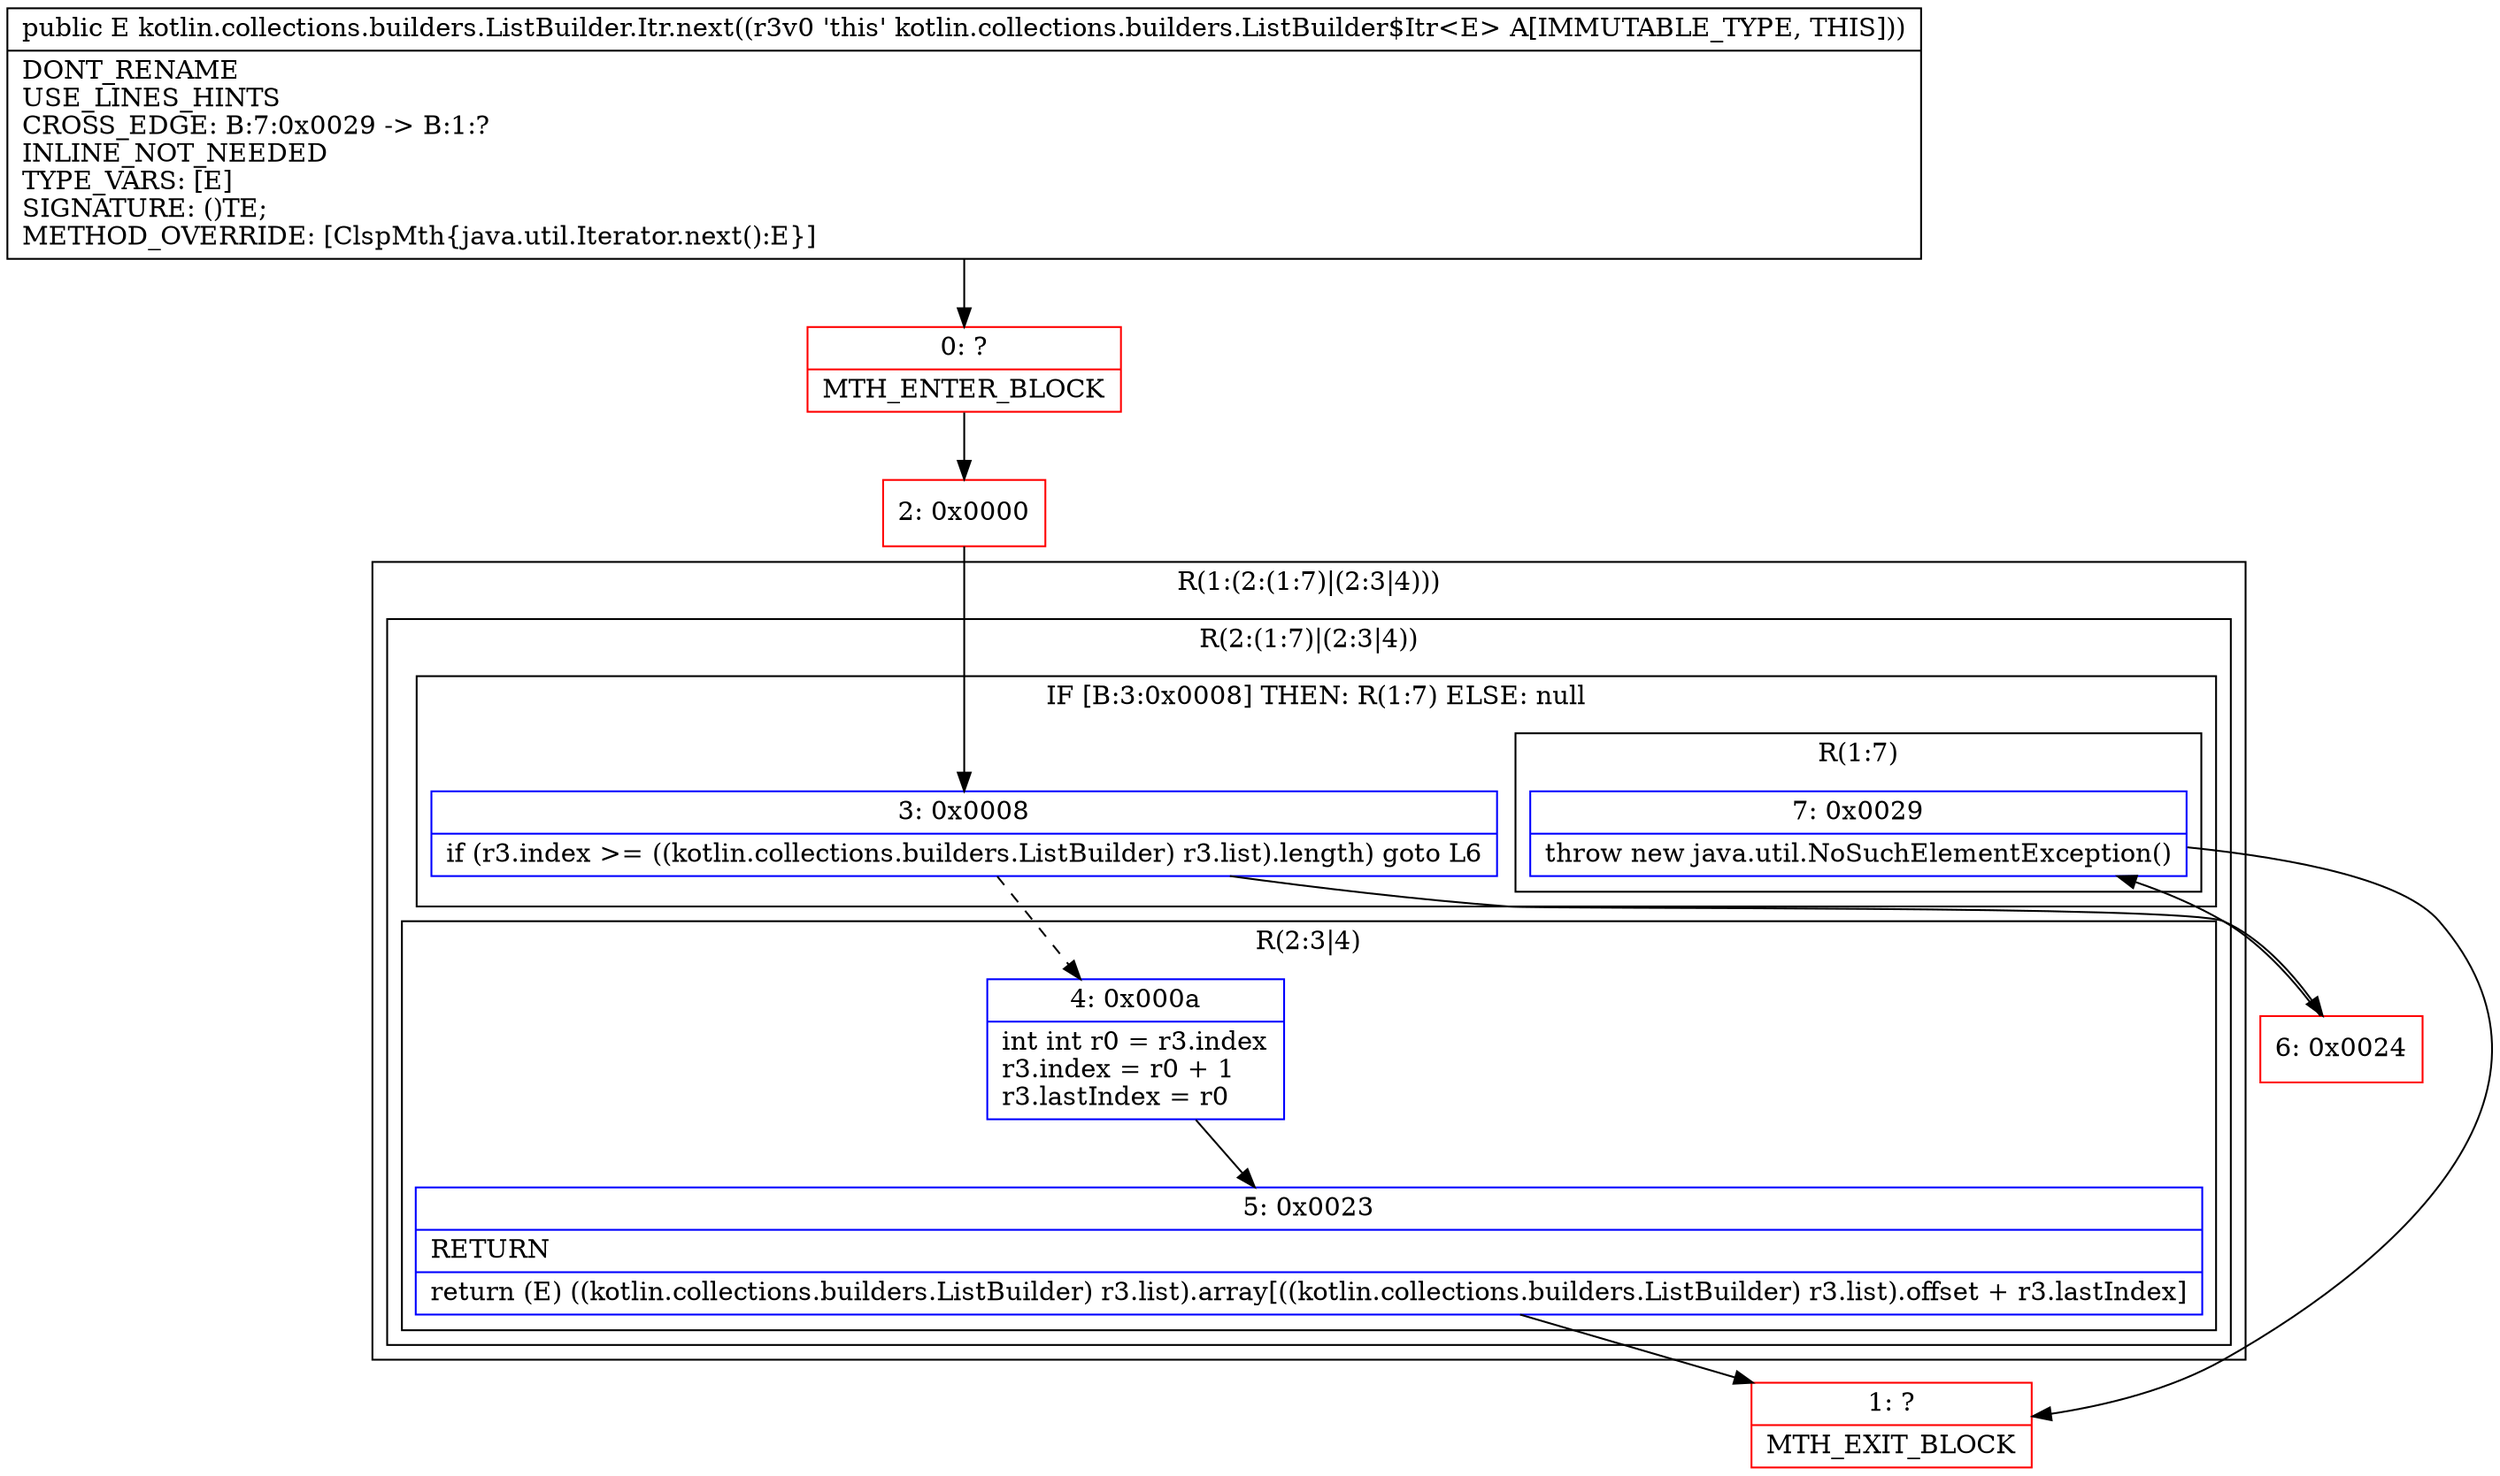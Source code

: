 digraph "CFG forkotlin.collections.builders.ListBuilder.Itr.next()Ljava\/lang\/Object;" {
subgraph cluster_Region_86657318 {
label = "R(1:(2:(1:7)|(2:3|4)))";
node [shape=record,color=blue];
subgraph cluster_Region_2022599658 {
label = "R(2:(1:7)|(2:3|4))";
node [shape=record,color=blue];
subgraph cluster_IfRegion_1339564336 {
label = "IF [B:3:0x0008] THEN: R(1:7) ELSE: null";
node [shape=record,color=blue];
Node_3 [shape=record,label="{3\:\ 0x0008|if (r3.index \>= ((kotlin.collections.builders.ListBuilder) r3.list).length) goto L6\l}"];
subgraph cluster_Region_1881584788 {
label = "R(1:7)";
node [shape=record,color=blue];
Node_7 [shape=record,label="{7\:\ 0x0029|throw new java.util.NoSuchElementException()\l}"];
}
}
subgraph cluster_Region_1004318258 {
label = "R(2:3|4)";
node [shape=record,color=blue];
Node_4 [shape=record,label="{4\:\ 0x000a|int int r0 = r3.index\lr3.index = r0 + 1\lr3.lastIndex = r0\l}"];
Node_5 [shape=record,label="{5\:\ 0x0023|RETURN\l|return (E) ((kotlin.collections.builders.ListBuilder) r3.list).array[((kotlin.collections.builders.ListBuilder) r3.list).offset + r3.lastIndex]\l}"];
}
}
}
Node_0 [shape=record,color=red,label="{0\:\ ?|MTH_ENTER_BLOCK\l}"];
Node_2 [shape=record,color=red,label="{2\:\ 0x0000}"];
Node_1 [shape=record,color=red,label="{1\:\ ?|MTH_EXIT_BLOCK\l}"];
Node_6 [shape=record,color=red,label="{6\:\ 0x0024}"];
MethodNode[shape=record,label="{public E kotlin.collections.builders.ListBuilder.Itr.next((r3v0 'this' kotlin.collections.builders.ListBuilder$Itr\<E\> A[IMMUTABLE_TYPE, THIS]))  | DONT_RENAME\lUSE_LINES_HINTS\lCROSS_EDGE: B:7:0x0029 \-\> B:1:?\lINLINE_NOT_NEEDED\lTYPE_VARS: [E]\lSIGNATURE: ()TE;\lMETHOD_OVERRIDE: [ClspMth\{java.util.Iterator.next():E\}]\l}"];
MethodNode -> Node_0;Node_3 -> Node_4[style=dashed];
Node_3 -> Node_6;
Node_7 -> Node_1;
Node_4 -> Node_5;
Node_5 -> Node_1;
Node_0 -> Node_2;
Node_2 -> Node_3;
Node_6 -> Node_7;
}

